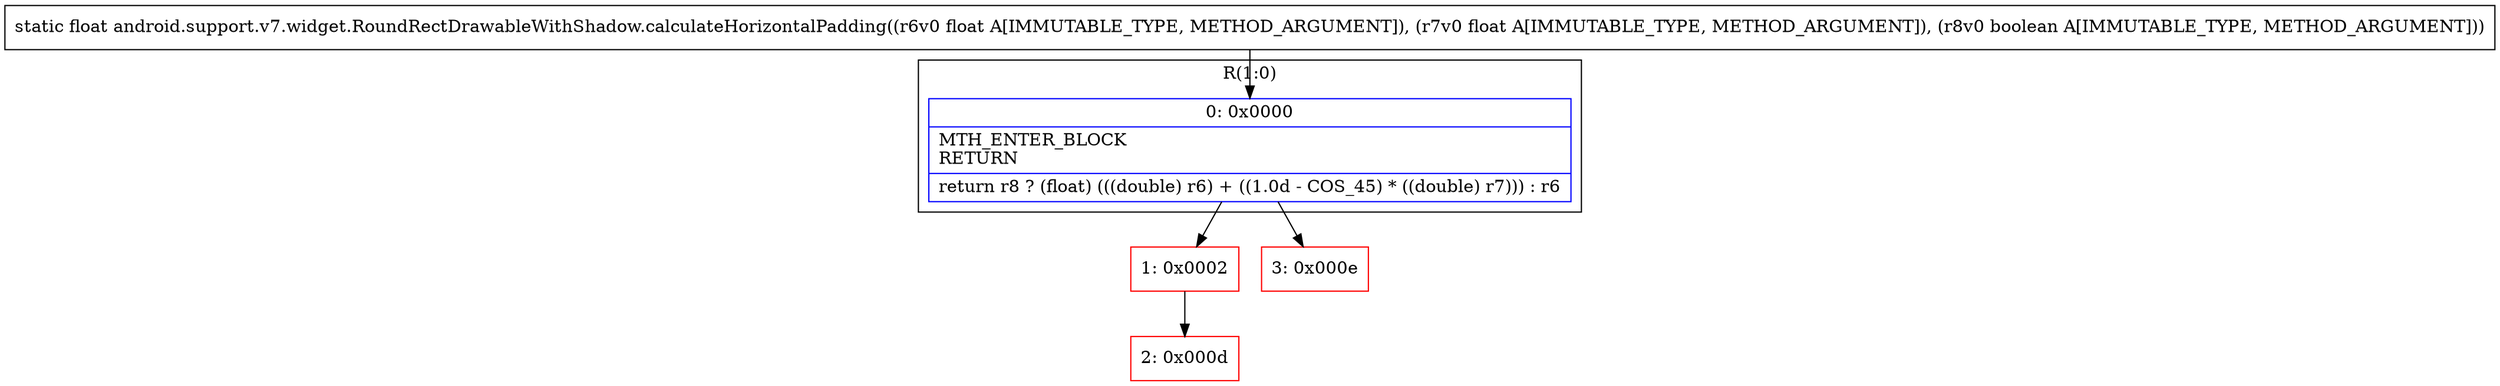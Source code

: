 digraph "CFG forandroid.support.v7.widget.RoundRectDrawableWithShadow.calculateHorizontalPadding(FFZ)F" {
subgraph cluster_Region_249291492 {
label = "R(1:0)";
node [shape=record,color=blue];
Node_0 [shape=record,label="{0\:\ 0x0000|MTH_ENTER_BLOCK\lRETURN\l|return r8 ? (float) (((double) r6) + ((1.0d \- COS_45) * ((double) r7))) : r6\l}"];
}
Node_1 [shape=record,color=red,label="{1\:\ 0x0002}"];
Node_2 [shape=record,color=red,label="{2\:\ 0x000d}"];
Node_3 [shape=record,color=red,label="{3\:\ 0x000e}"];
MethodNode[shape=record,label="{static float android.support.v7.widget.RoundRectDrawableWithShadow.calculateHorizontalPadding((r6v0 float A[IMMUTABLE_TYPE, METHOD_ARGUMENT]), (r7v0 float A[IMMUTABLE_TYPE, METHOD_ARGUMENT]), (r8v0 boolean A[IMMUTABLE_TYPE, METHOD_ARGUMENT])) }"];
MethodNode -> Node_0;
Node_0 -> Node_1;
Node_0 -> Node_3;
Node_1 -> Node_2;
}

